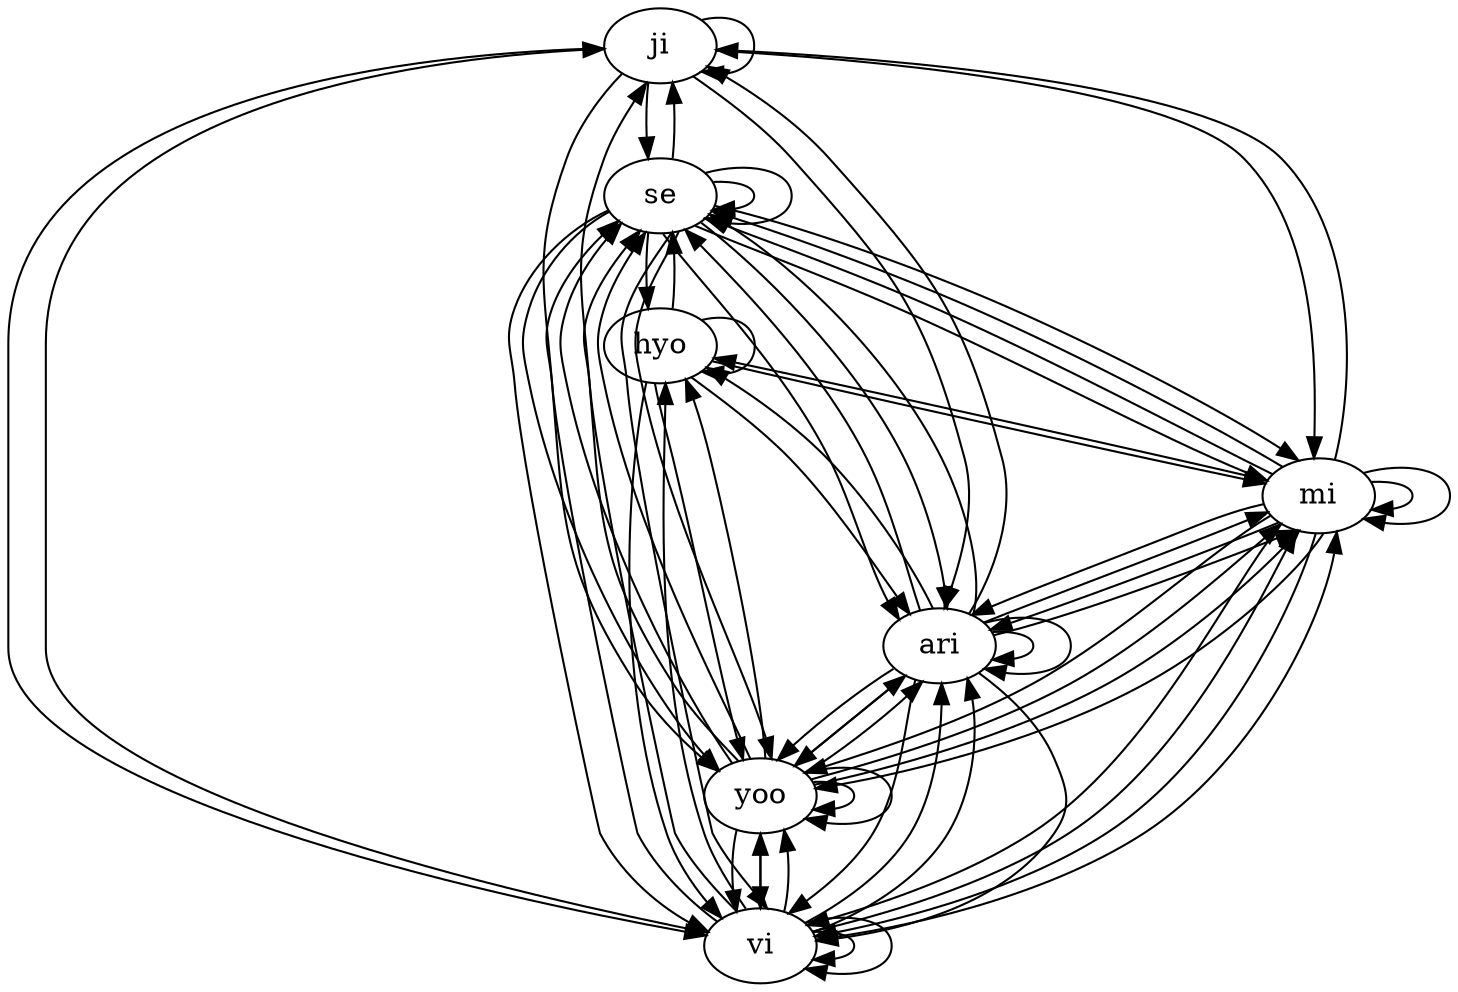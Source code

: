 digraph {
ji->ji;
ji->se;
ji->vi;
ji->yoo;
ji->ari;
ji->mi;
hyo->hyo;
hyo->se;
hyo->vi;
hyo->yoo;
hyo->ari;
hyo->mi;
yoo->ji;
yoo->se;
yoo->vi;
yoo->yoo;
yoo->ari;
yoo->mi;
mi->ji;
mi->se;
mi->vi;
mi->yoo;
mi->ari;
mi->mi;
vi->ji;
vi->se;
vi->vi;
vi->yoo;
vi->ari;
vi->mi;
se->ji;
se->se;
se->vi;
se->yoo;
se->ari;
se->mi;
ari->ji;
ari->se;
ari->vi;
ari->yoo;
ari->ari;
ari->mi;
yoo->hyo;
yoo->se;
yoo->vi;
yoo->yoo;
yoo->ari;
yoo->mi;
mi->hyo;
mi->se;
mi->vi;
mi->yoo;
mi->ari;
mi->mi;
vi->hyo;
vi->se;
vi->vi;
vi->yoo;
vi->ari;
vi->mi;
se->hyo;
se->se;
se->vi;
se->yoo;
se->ari;
se->mi;
ari->hyo;
ari->se;
ari->vi;
ari->yoo;
ari->ari;
ari->mi;
}
